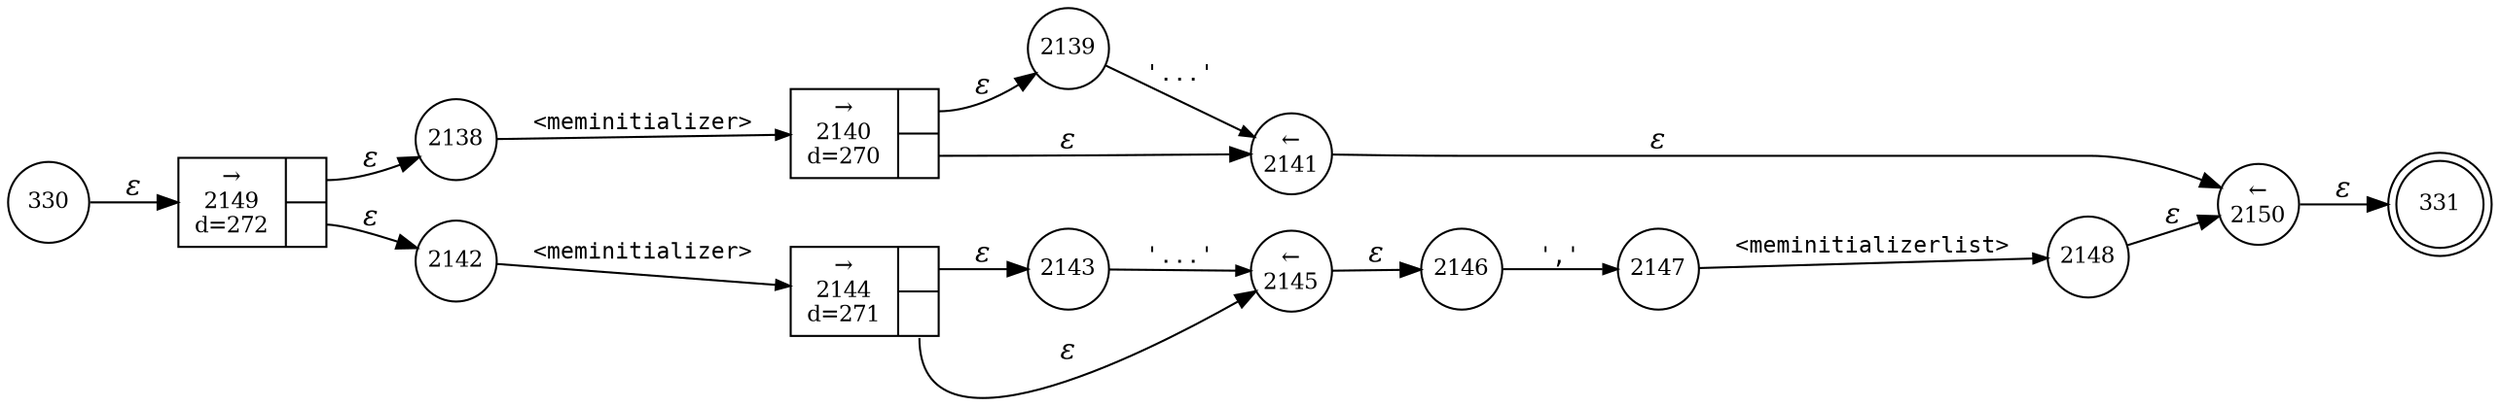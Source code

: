 digraph ATN {
rankdir=LR;
s331[fontsize=11, label="331", shape=doublecircle, fixedsize=true, width=.6];
s2144[fontsize=11,label="{&rarr;\n2144\nd=271|{<p0>|<p1>}}", shape=record, fixedsize=false, peripheries=1];
s2145[fontsize=11,label="&larr;\n2145", shape=circle, fixedsize=true, width=.55, peripheries=1];
s2146[fontsize=11,label="2146", shape=circle, fixedsize=true, width=.55, peripheries=1];
s2147[fontsize=11,label="2147", shape=circle, fixedsize=true, width=.55, peripheries=1];
s2148[fontsize=11,label="2148", shape=circle, fixedsize=true, width=.55, peripheries=1];
s2149[fontsize=11,label="{&rarr;\n2149\nd=272|{<p0>|<p1>}}", shape=record, fixedsize=false, peripheries=1];
s2150[fontsize=11,label="&larr;\n2150", shape=circle, fixedsize=true, width=.55, peripheries=1];
s330[fontsize=11,label="330", shape=circle, fixedsize=true, width=.55, peripheries=1];
s2138[fontsize=11,label="2138", shape=circle, fixedsize=true, width=.55, peripheries=1];
s2139[fontsize=11,label="2139", shape=circle, fixedsize=true, width=.55, peripheries=1];
s2140[fontsize=11,label="{&rarr;\n2140\nd=270|{<p0>|<p1>}}", shape=record, fixedsize=false, peripheries=1];
s2141[fontsize=11,label="&larr;\n2141", shape=circle, fixedsize=true, width=.55, peripheries=1];
s2142[fontsize=11,label="2142", shape=circle, fixedsize=true, width=.55, peripheries=1];
s2143[fontsize=11,label="2143", shape=circle, fixedsize=true, width=.55, peripheries=1];
s330 -> s2149 [fontname="Times-Italic", label="&epsilon;"];
s2149:p0 -> s2138 [fontname="Times-Italic", label="&epsilon;"];
s2149:p1 -> s2142 [fontname="Times-Italic", label="&epsilon;"];
s2138 -> s2140 [fontsize=11, fontname="Courier", arrowsize=.7, label = "<meminitializer>", arrowhead = normal];
s2142 -> s2144 [fontsize=11, fontname="Courier", arrowsize=.7, label = "<meminitializer>", arrowhead = normal];
s2140:p0 -> s2139 [fontname="Times-Italic", label="&epsilon;"];
s2140:p1 -> s2141 [fontname="Times-Italic", label="&epsilon;"];
s2144:p0 -> s2143 [fontname="Times-Italic", label="&epsilon;"];
s2144:p1 -> s2145 [fontname="Times-Italic", label="&epsilon;"];
s2139 -> s2141 [fontsize=11, fontname="Courier", arrowsize=.7, label = "'...'", arrowhead = normal];
s2141 -> s2150 [fontname="Times-Italic", label="&epsilon;"];
s2143 -> s2145 [fontsize=11, fontname="Courier", arrowsize=.7, label = "'...'", arrowhead = normal];
s2145 -> s2146 [fontname="Times-Italic", label="&epsilon;"];
s2150 -> s331 [fontname="Times-Italic", label="&epsilon;"];
s2146 -> s2147 [fontsize=11, fontname="Courier", arrowsize=.7, label = "','", arrowhead = normal];
s2147 -> s2148 [fontsize=11, fontname="Courier", arrowsize=.7, label = "<meminitializerlist>", arrowhead = normal];
s2148 -> s2150 [fontname="Times-Italic", label="&epsilon;"];
}